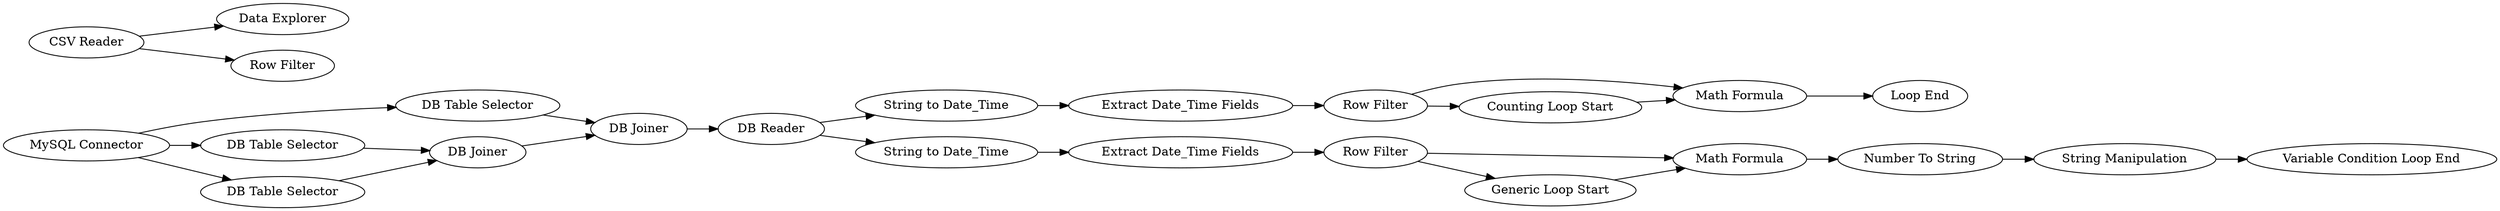 digraph {
	5 -> 8
	7 -> 8
	6 -> 31
	4 -> 5
	41 -> 43
	34 -> 35
	40 -> 41
	47 -> 45
	1 -> 4
	8 -> 6
	32 -> 34
	31 -> 32
	37 -> 48
	6 -> 40
	33 -> 35
	49 -> 51
	34 -> 33
	3 -> 5
	35 -> 36
	1 -> 7
	43 -> 37
	49 -> 50
	48 -> 47
	44 -> 37
	43 -> 44
	1 -> 3
	7 [label="DB Table Selector"]
	45 [label="Variable Condition Loop End"]
	8 [label="DB Joiner"]
	3 [label="DB Table Selector"]
	49 [label="CSV Reader"]
	41 [label="Extract Date_Time Fields"]
	31 [label="String to Date_Time"]
	51 [label="Data Explorer"]
	6 [label="DB Reader"]
	48 [label="Number To String"]
	50 [label="Row Filter"]
	1 [label="MySQL Connector"]
	4 [label="DB Table Selector"]
	47 [label="String Manipulation"]
	5 [label="DB Joiner"]
	43 [label="Row Filter"]
	35 [label="Math Formula"]
	44 [label="Generic Loop Start"]
	34 [label="Row Filter"]
	36 [label="Loop End"]
	40 [label="String to Date_Time"]
	33 [label="Counting Loop Start"]
	32 [label="Extract Date_Time Fields"]
	37 [label="Math Formula"]
	rankdir=LR
}
